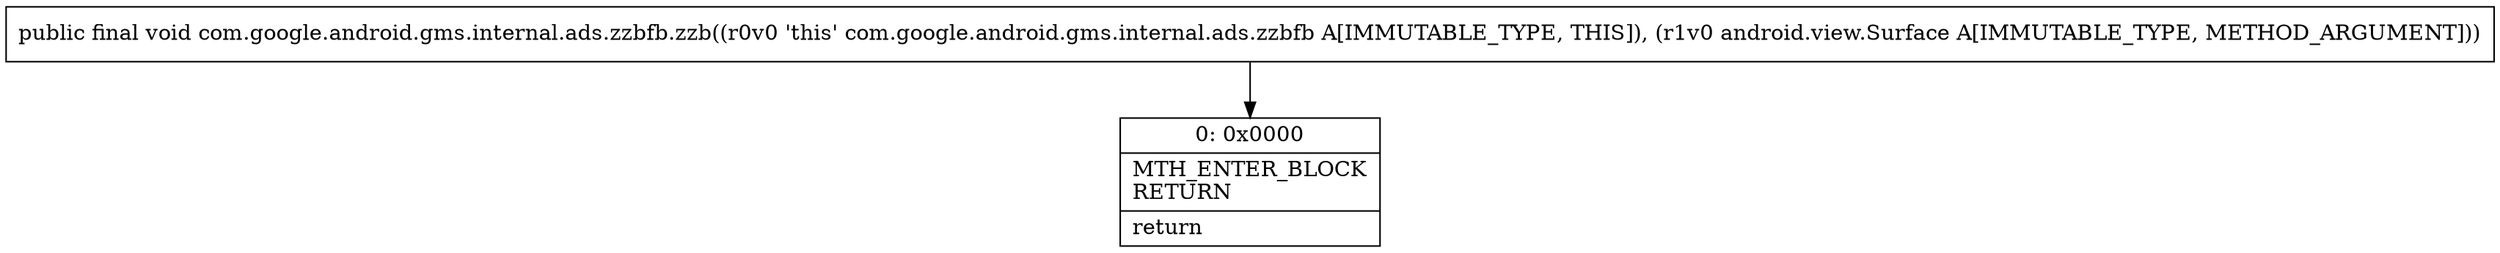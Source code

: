 digraph "CFG forcom.google.android.gms.internal.ads.zzbfb.zzb(Landroid\/view\/Surface;)V" {
Node_0 [shape=record,label="{0\:\ 0x0000|MTH_ENTER_BLOCK\lRETURN\l|return\l}"];
MethodNode[shape=record,label="{public final void com.google.android.gms.internal.ads.zzbfb.zzb((r0v0 'this' com.google.android.gms.internal.ads.zzbfb A[IMMUTABLE_TYPE, THIS]), (r1v0 android.view.Surface A[IMMUTABLE_TYPE, METHOD_ARGUMENT])) }"];
MethodNode -> Node_0;
}

